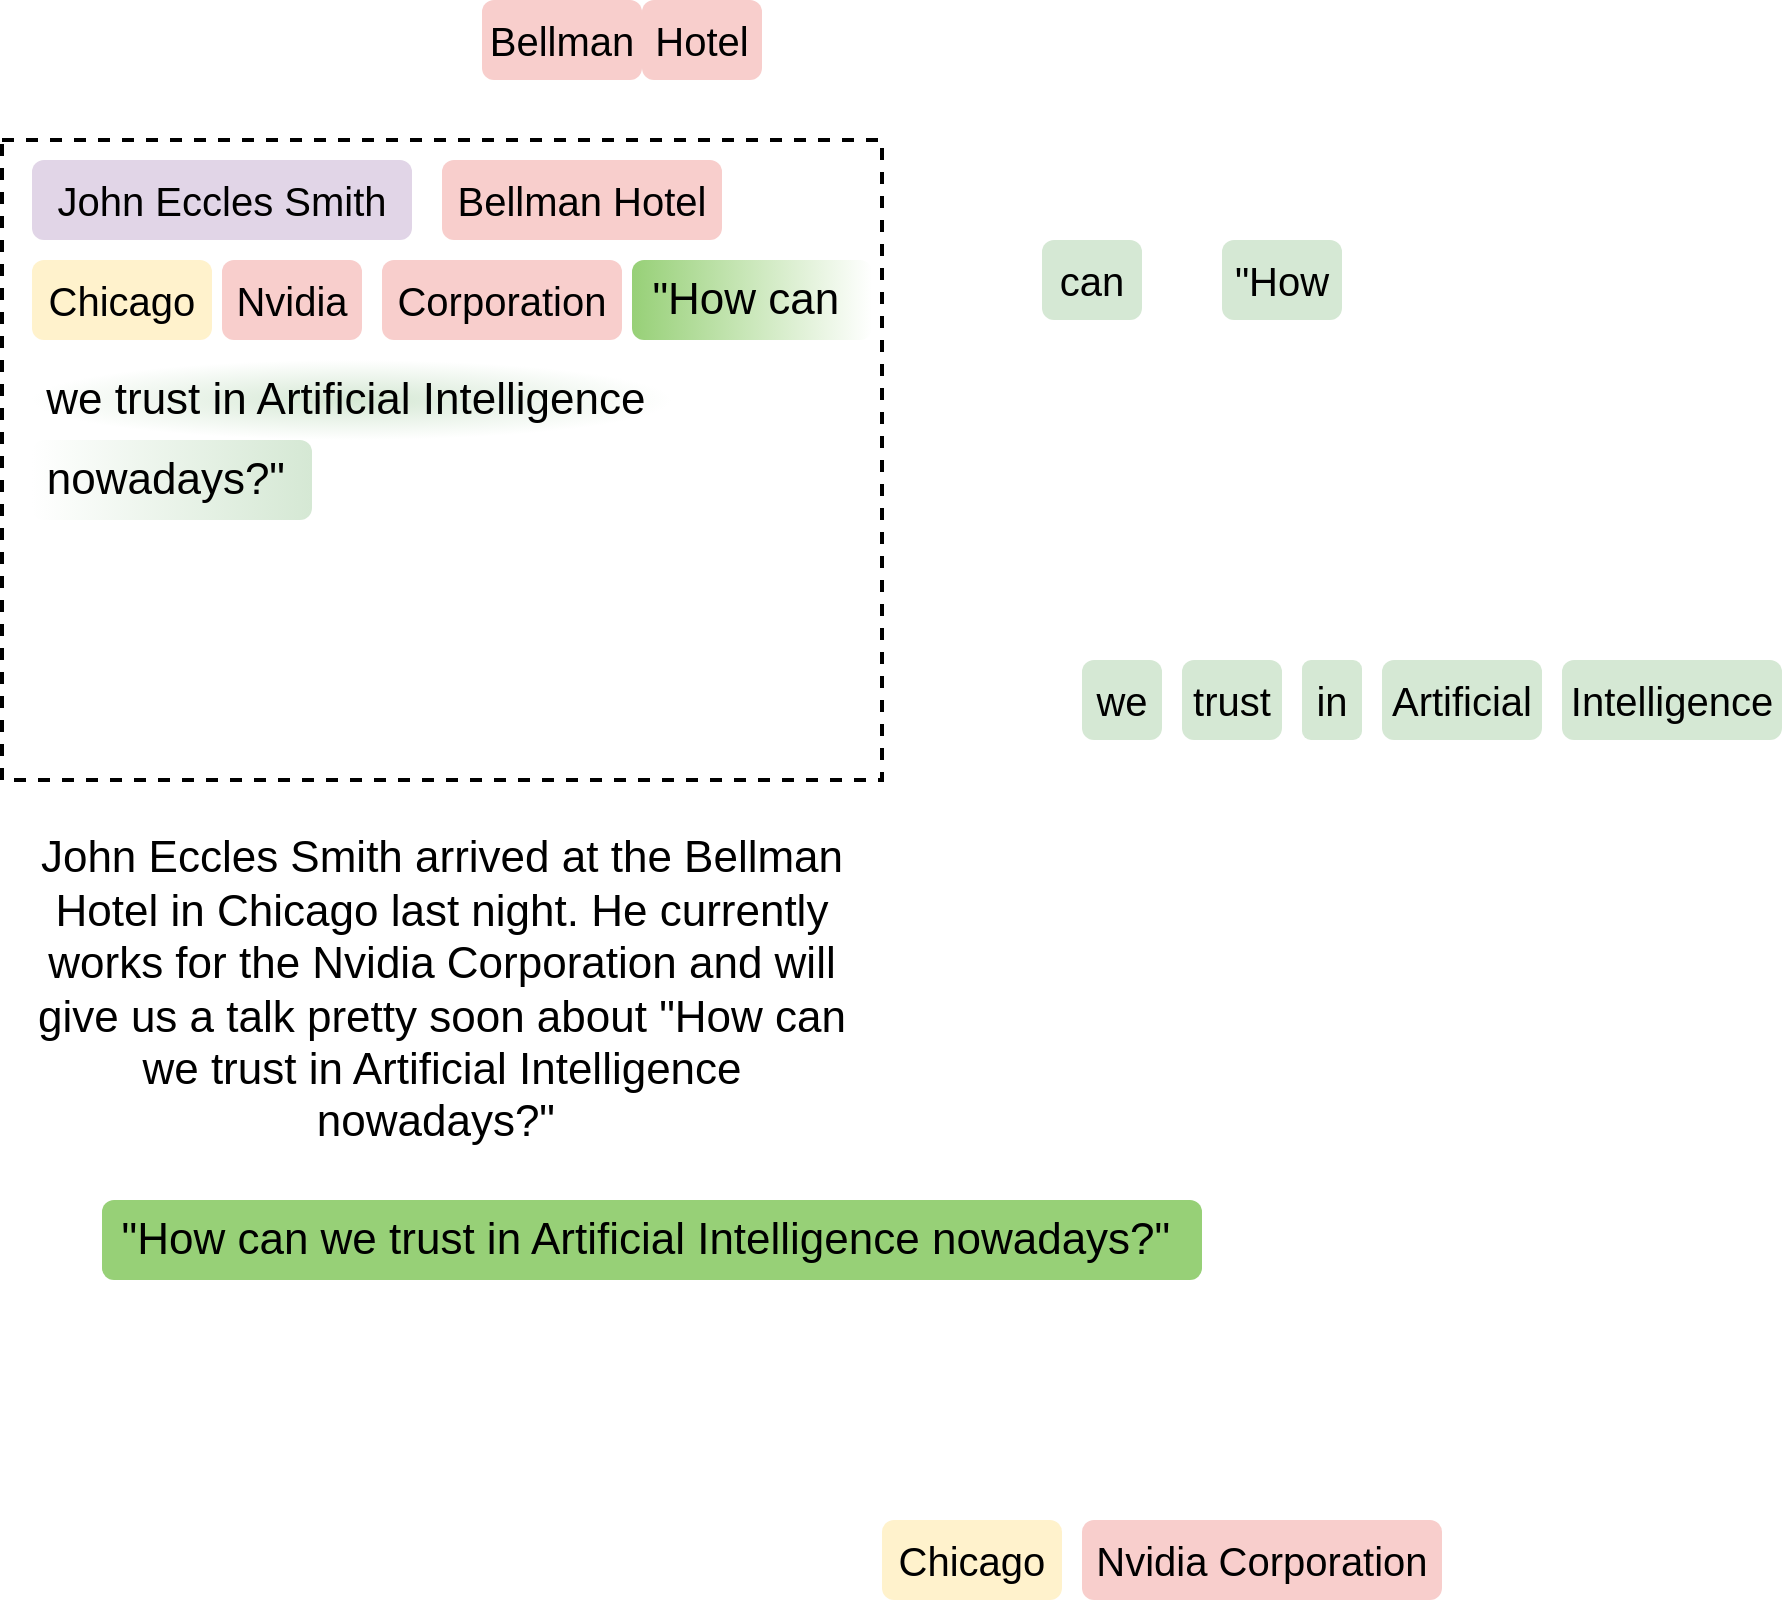 <mxfile version="28.2.8">
  <diagram name="Page-1" id="YNVSkTEtNSSNfDHi2RQs">
    <mxGraphModel dx="648" dy="1535" grid="1" gridSize="10" guides="1" tooltips="1" connect="1" arrows="1" fold="1" page="1" pageScale="1" pageWidth="850" pageHeight="1100" math="0" shadow="0">
      <root>
        <mxCell id="0" />
        <mxCell id="1" parent="0" />
        <mxCell id="nsbXUeAdBstOFxYA7pq0-2" value="" style="rounded=0;whiteSpace=wrap;html=1;dashed=1;strokeWidth=2;" vertex="1" parent="1">
          <mxGeometry x="40" y="40" width="440" height="320" as="geometry" />
        </mxCell>
        <mxCell id="nsbXUeAdBstOFxYA7pq0-3" value="John Eccles Smith arrived at the Bellman Hotel in Chicago last night. He currently works for the Nvidia Corporation and will give us a talk pretty soon about &quot;How can we trust in Artificial Intelligence nowadays?&quot;&amp;nbsp;" style="text;html=1;whiteSpace=wrap;strokeColor=none;fillColor=none;align=center;verticalAlign=middle;rounded=0;fontSize=22;" vertex="1" parent="1">
          <mxGeometry x="45" y="440" width="430" height="50" as="geometry" />
        </mxCell>
        <mxCell id="nsbXUeAdBstOFxYA7pq0-7" value="Bellman" style="rounded=1;whiteSpace=wrap;html=1;fillColor=#f8cecc;strokeColor=none;fontSize=20;strokeWidth=4;" vertex="1" parent="1">
          <mxGeometry x="280" y="-30" width="80" height="40" as="geometry" />
        </mxCell>
        <mxCell id="nsbXUeAdBstOFxYA7pq0-8" value="Hotel" style="rounded=1;whiteSpace=wrap;html=1;fillColor=#f8cecc;strokeColor=none;fontSize=20;strokeWidth=4;" vertex="1" parent="1">
          <mxGeometry x="360" y="-30" width="60" height="40" as="geometry" />
        </mxCell>
        <mxCell id="nsbXUeAdBstOFxYA7pq0-9" value="Chicago" style="rounded=1;whiteSpace=wrap;html=1;fillColor=#fff2cc;strokeColor=none;fontSize=20;strokeWidth=4;" vertex="1" parent="1">
          <mxGeometry x="55" y="100" width="90" height="40" as="geometry" />
        </mxCell>
        <mxCell id="nsbXUeAdBstOFxYA7pq0-10" value="Nvidia" style="rounded=1;whiteSpace=wrap;html=1;fillColor=#f8cecc;strokeColor=none;fontSize=20;strokeWidth=4;" vertex="1" parent="1">
          <mxGeometry x="150" y="100" width="70" height="40" as="geometry" />
        </mxCell>
        <mxCell id="nsbXUeAdBstOFxYA7pq0-11" value="Corporation" style="rounded=1;whiteSpace=wrap;html=1;fillColor=#f8cecc;strokeColor=none;fontSize=20;strokeWidth=4;" vertex="1" parent="1">
          <mxGeometry x="230" y="100" width="120" height="40" as="geometry" />
        </mxCell>
        <mxCell id="nsbXUeAdBstOFxYA7pq0-12" value="&quot;How" style="rounded=1;whiteSpace=wrap;html=1;fillColor=#d5e8d4;strokeColor=none;fontSize=20;strokeWidth=4;" vertex="1" parent="1">
          <mxGeometry x="650" y="90" width="60" height="40" as="geometry" />
        </mxCell>
        <mxCell id="nsbXUeAdBstOFxYA7pq0-13" value="can" style="rounded=1;whiteSpace=wrap;html=1;fillColor=#d5e8d4;strokeColor=none;fontSize=20;strokeWidth=4;" vertex="1" parent="1">
          <mxGeometry x="560" y="90" width="50" height="40" as="geometry" />
        </mxCell>
        <mxCell id="nsbXUeAdBstOFxYA7pq0-14" value="we" style="rounded=1;whiteSpace=wrap;html=1;fillColor=#d5e8d4;strokeColor=none;fontSize=20;strokeWidth=4;" vertex="1" parent="1">
          <mxGeometry x="580" y="300" width="40" height="40" as="geometry" />
        </mxCell>
        <mxCell id="nsbXUeAdBstOFxYA7pq0-15" value="trust" style="rounded=1;whiteSpace=wrap;html=1;fillColor=#d5e8d4;strokeColor=none;fontSize=20;strokeWidth=4;" vertex="1" parent="1">
          <mxGeometry x="630" y="300" width="50" height="40" as="geometry" />
        </mxCell>
        <mxCell id="nsbXUeAdBstOFxYA7pq0-16" value="in" style="rounded=1;whiteSpace=wrap;html=1;fillColor=#d5e8d4;strokeColor=none;fontSize=20;strokeWidth=4;" vertex="1" parent="1">
          <mxGeometry x="690" y="300" width="30" height="40" as="geometry" />
        </mxCell>
        <mxCell id="nsbXUeAdBstOFxYA7pq0-17" value="Artificial" style="rounded=1;whiteSpace=wrap;html=1;fillColor=#d5e8d4;strokeColor=none;fontSize=20;strokeWidth=4;" vertex="1" parent="1">
          <mxGeometry x="730" y="300" width="80" height="40" as="geometry" />
        </mxCell>
        <mxCell id="nsbXUeAdBstOFxYA7pq0-18" value="Intelligence" style="rounded=1;whiteSpace=wrap;html=1;fillColor=#d5e8d4;strokeColor=none;fontSize=20;strokeWidth=4;" vertex="1" parent="1">
          <mxGeometry x="820" y="300" width="110" height="40" as="geometry" />
        </mxCell>
        <mxCell id="nsbXUeAdBstOFxYA7pq0-20" value="John Eccles Smith" style="rounded=1;whiteSpace=wrap;html=1;fillColor=#e1d5e7;strokeColor=none;fontSize=20;strokeWidth=4;" vertex="1" parent="1">
          <mxGeometry x="55" y="50" width="190" height="40" as="geometry" />
        </mxCell>
        <mxCell id="nsbXUeAdBstOFxYA7pq0-21" value="Bellman Hotel" style="rounded=1;whiteSpace=wrap;html=1;fillColor=#f8cecc;strokeColor=none;fontSize=20;strokeWidth=4;" vertex="1" parent="1">
          <mxGeometry x="260" y="50" width="140" height="40" as="geometry" />
        </mxCell>
        <mxCell id="nsbXUeAdBstOFxYA7pq0-22" value="Chicago" style="rounded=1;whiteSpace=wrap;html=1;fillColor=#fff2cc;strokeColor=none;fontSize=20;strokeWidth=4;" vertex="1" parent="1">
          <mxGeometry x="480" y="730" width="90" height="40" as="geometry" />
        </mxCell>
        <mxCell id="nsbXUeAdBstOFxYA7pq0-23" value="Nvidia Corporation" style="rounded=1;whiteSpace=wrap;html=1;fillColor=#f8cecc;strokeColor=none;fontSize=20;strokeWidth=4;" vertex="1" parent="1">
          <mxGeometry x="580" y="730" width="180" height="40" as="geometry" />
        </mxCell>
        <mxCell id="nsbXUeAdBstOFxYA7pq0-24" value="&lt;span style=&quot;font-size: 22px;&quot;&gt;&quot;How can&amp;nbsp;&lt;/span&gt;" style="rounded=1;whiteSpace=wrap;html=1;fillColor=#FFFFFF;strokeColor=none;fontSize=20;strokeWidth=4;gradientColor=#97D077;gradientDirection=west;" vertex="1" parent="1">
          <mxGeometry x="355" y="100" width="120" height="40" as="geometry" />
        </mxCell>
        <mxCell id="nsbXUeAdBstOFxYA7pq0-25" value="&lt;span style=&quot;font-size: 22px;&quot;&gt;we trust in Artificial Intelligence&amp;nbsp;&lt;/span&gt;" style="rounded=1;whiteSpace=wrap;html=1;fillColor=#d5e8d4;strokeColor=none;fontSize=20;strokeWidth=4;gradientColor=#FFFFFF;gradientDirection=radial;" vertex="1" parent="1">
          <mxGeometry x="55" y="150" width="320" height="40" as="geometry" />
        </mxCell>
        <mxCell id="nsbXUeAdBstOFxYA7pq0-26" value="&lt;span style=&quot;font-size: 22px;&quot;&gt;nowadays?&quot;&amp;nbsp;&lt;/span&gt;" style="rounded=1;whiteSpace=wrap;html=1;fillColor=#d5e8d4;strokeColor=none;fontSize=20;strokeWidth=4;gradientColor=#FFFFFF;gradientDirection=west;" vertex="1" parent="1">
          <mxGeometry x="55" y="190" width="140" height="40" as="geometry" />
        </mxCell>
        <mxCell id="nsbXUeAdBstOFxYA7pq0-27" value="&lt;span style=&quot;font-size: 22px;&quot;&gt;&quot;How can we trust in Artificial Intelligence nowadays?&quot;&amp;nbsp;&lt;/span&gt;" style="rounded=1;whiteSpace=wrap;html=1;fillColor=#97D077;strokeColor=none;fontSize=20;strokeWidth=4;gradientColor=none;gradientDirection=west;" vertex="1" parent="1">
          <mxGeometry x="90" y="570" width="550" height="40" as="geometry" />
        </mxCell>
      </root>
    </mxGraphModel>
  </diagram>
</mxfile>
